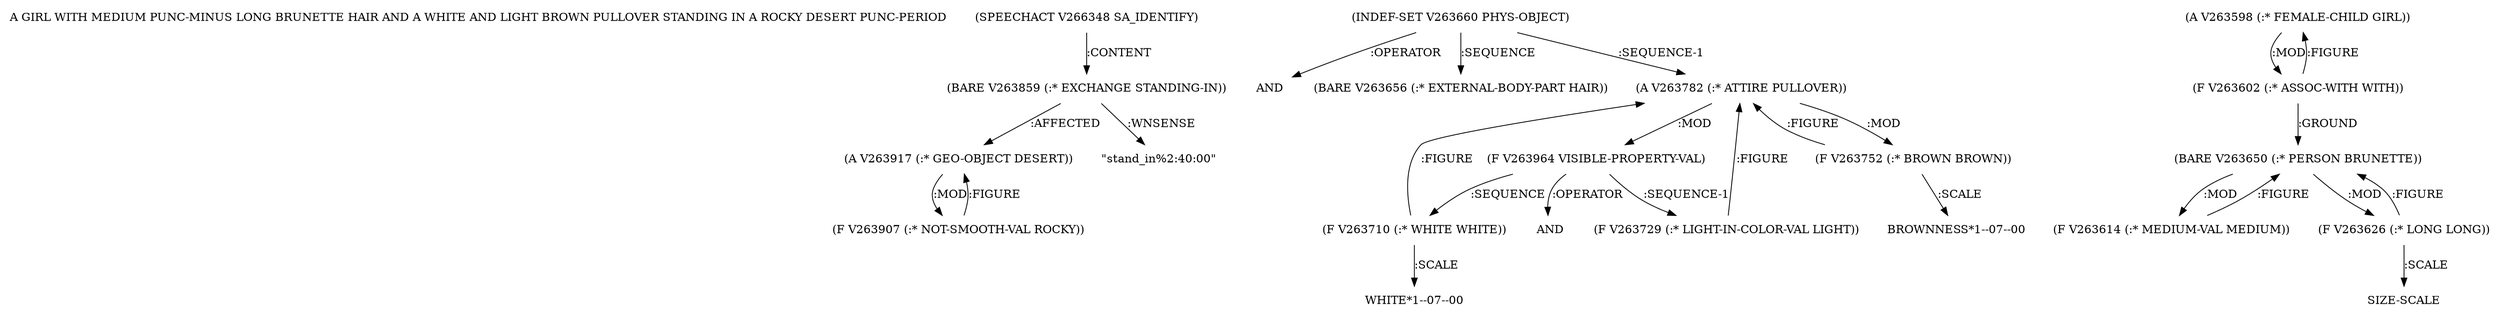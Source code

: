 digraph Terms {
  node [shape=none]
  "A GIRL WITH MEDIUM PUNC-MINUS LONG BRUNETTE HAIR AND A WHITE AND LIGHT BROWN PULLOVER STANDING IN A ROCKY DESERT PUNC-PERIOD"
  "V266348" [label="(SPEECHACT V266348 SA_IDENTIFY)"]
  "V266348" -> "V263859" [label=":CONTENT"]
  "V263859" [label="(BARE V263859 (:* EXCHANGE STANDING-IN))"]
  "V263859" -> "V263917" [label=":AFFECTED"]
  "V263859" -> "NT272175" [label=":WNSENSE"]
  "NT272175" [label="\"stand_in%2:40:00\""]
  "V263917" [label="(A V263917 (:* GEO-OBJECT DESERT))"]
  "V263917" -> "V263907" [label=":MOD"]
  "V263907" [label="(F V263907 (:* NOT-SMOOTH-VAL ROCKY))"]
  "V263907" -> "V263917" [label=":FIGURE"]
  "V263660" [label="(INDEF-SET V263660 PHYS-OBJECT)"]
  "V263660" -> "NT272176" [label=":OPERATOR"]
  "NT272176" [label="AND"]
  "V263660" -> "V263656" [label=":SEQUENCE"]
  "V263660" -> "V263782" [label=":SEQUENCE-1"]
  "V263656" [label="(BARE V263656 (:* EXTERNAL-BODY-PART HAIR))"]
  "V263782" [label="(A V263782 (:* ATTIRE PULLOVER))"]
  "V263782" -> "V263964" [label=":MOD"]
  "V263782" -> "V263752" [label=":MOD"]
  "V263964" [label="(F V263964 VISIBLE-PROPERTY-VAL)"]
  "V263964" -> "V263710" [label=":SEQUENCE"]
  "V263964" -> "V263729" [label=":SEQUENCE-1"]
  "V263964" -> "NT272177" [label=":OPERATOR"]
  "NT272177" [label="AND"]
  "V263710" [label="(F V263710 (:* WHITE WHITE))"]
  "V263710" -> "V263782" [label=":FIGURE"]
  "V263710" -> "NT272178" [label=":SCALE"]
  "NT272178" [label="WHITE*1--07--00"]
  "V263729" [label="(F V263729 (:* LIGHT-IN-COLOR-VAL LIGHT))"]
  "V263729" -> "V263782" [label=":FIGURE"]
  "V263752" [label="(F V263752 (:* BROWN BROWN))"]
  "V263752" -> "V263782" [label=":FIGURE"]
  "V263752" -> "NT272179" [label=":SCALE"]
  "NT272179" [label="BROWNNESS*1--07--00"]
  "V263598" [label="(A V263598 (:* FEMALE-CHILD GIRL))"]
  "V263598" -> "V263602" [label=":MOD"]
  "V263602" [label="(F V263602 (:* ASSOC-WITH WITH))"]
  "V263602" -> "V263650" [label=":GROUND"]
  "V263602" -> "V263598" [label=":FIGURE"]
  "V263650" [label="(BARE V263650 (:* PERSON BRUNETTE))"]
  "V263650" -> "V263614" [label=":MOD"]
  "V263650" -> "V263626" [label=":MOD"]
  "V263614" [label="(F V263614 (:* MEDIUM-VAL MEDIUM))"]
  "V263614" -> "V263650" [label=":FIGURE"]
  "V263626" [label="(F V263626 (:* LONG LONG))"]
  "V263626" -> "V263650" [label=":FIGURE"]
  "V263626" -> "NT272180" [label=":SCALE"]
  "NT272180" [label="SIZE-SCALE"]
}
